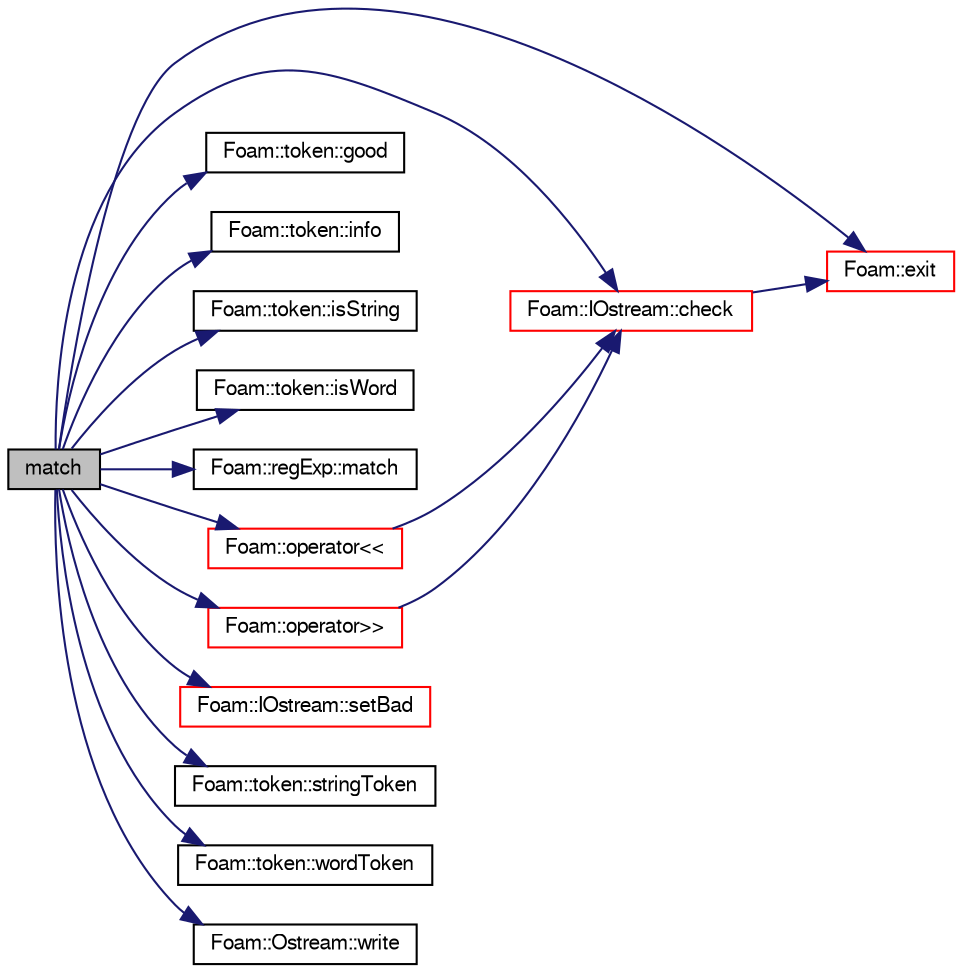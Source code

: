 digraph "match"
{
  bgcolor="transparent";
  edge [fontname="FreeSans",fontsize="10",labelfontname="FreeSans",labelfontsize="10"];
  node [fontname="FreeSans",fontsize="10",shape=record];
  rankdir="LR";
  Node5385 [label="match",height=0.2,width=0.4,color="black", fillcolor="grey75", style="filled", fontcolor="black"];
  Node5385 -> Node5386 [color="midnightblue",fontsize="10",style="solid",fontname="FreeSans"];
  Node5386 [label="Foam::IOstream::check",height=0.2,width=0.4,color="red",URL="$a26226.html#a367eb3425fc4e8270e2aa961df8ac8a5",tooltip="Check IOstream status for given operation. "];
  Node5386 -> Node5388 [color="midnightblue",fontsize="10",style="solid",fontname="FreeSans"];
  Node5388 [label="Foam::exit",height=0.2,width=0.4,color="red",URL="$a21124.html#a06ca7250d8e89caf05243ec094843642"];
  Node5385 -> Node5388 [color="midnightblue",fontsize="10",style="solid",fontname="FreeSans"];
  Node5385 -> Node5435 [color="midnightblue",fontsize="10",style="solid",fontname="FreeSans"];
  Node5435 [label="Foam::token::good",height=0.2,width=0.4,color="black",URL="$a26306.html#abdcc7f96f487faadc7769afcf58fe992"];
  Node5385 -> Node5436 [color="midnightblue",fontsize="10",style="solid",fontname="FreeSans"];
  Node5436 [label="Foam::token::info",height=0.2,width=0.4,color="black",URL="$a26306.html#a861a626214ad30bd8e7ab3a8caae9966",tooltip="Return info proxy. "];
  Node5385 -> Node5437 [color="midnightblue",fontsize="10",style="solid",fontname="FreeSans"];
  Node5437 [label="Foam::token::isString",height=0.2,width=0.4,color="black",URL="$a26306.html#abc9dc0708ec1aae2309621664fa8e5a4"];
  Node5385 -> Node5438 [color="midnightblue",fontsize="10",style="solid",fontname="FreeSans"];
  Node5438 [label="Foam::token::isWord",height=0.2,width=0.4,color="black",URL="$a26306.html#ace6d5ecd2736d19990a7c12e0fe5a745"];
  Node5385 -> Node5439 [color="midnightblue",fontsize="10",style="solid",fontname="FreeSans"];
  Node5439 [label="Foam::regExp::match",height=0.2,width=0.4,color="black",URL="$a28538.html#ad5a83069d616966d5397efd0edcfc939",tooltip="Return true if it matches the entire string. "];
  Node5385 -> Node5440 [color="midnightblue",fontsize="10",style="solid",fontname="FreeSans"];
  Node5440 [label="Foam::operator\<\<",height=0.2,width=0.4,color="red",URL="$a21124.html#ae86a76a63deefbe1a4490c873ad8e1b2"];
  Node5440 -> Node5386 [color="midnightblue",fontsize="10",style="solid",fontname="FreeSans"];
  Node5385 -> Node5442 [color="midnightblue",fontsize="10",style="solid",fontname="FreeSans"];
  Node5442 [label="Foam::operator\>\>",height=0.2,width=0.4,color="red",URL="$a21124.html#a44f398e0525f8d7f48cead029868d845"];
  Node5442 -> Node5386 [color="midnightblue",fontsize="10",style="solid",fontname="FreeSans"];
  Node5385 -> Node5444 [color="midnightblue",fontsize="10",style="solid",fontname="FreeSans"];
  Node5444 [label="Foam::IOstream::setBad",height=0.2,width=0.4,color="red",URL="$a26226.html#a638b33dd25b3cd8ea7e846f04fd6a6a3",tooltip="Set stream to be bad. "];
  Node5385 -> Node5447 [color="midnightblue",fontsize="10",style="solid",fontname="FreeSans"];
  Node5447 [label="Foam::token::stringToken",height=0.2,width=0.4,color="black",URL="$a26306.html#a8bc98d24b39ac2531331c180035b6149"];
  Node5385 -> Node5448 [color="midnightblue",fontsize="10",style="solid",fontname="FreeSans"];
  Node5448 [label="Foam::token::wordToken",height=0.2,width=0.4,color="black",URL="$a26306.html#a65967674840943899f4163d527bd83bd"];
  Node5385 -> Node5449 [color="midnightblue",fontsize="10",style="solid",fontname="FreeSans"];
  Node5449 [label="Foam::Ostream::write",height=0.2,width=0.4,color="black",URL="$a26238.html#a81a19ad9e4098b4701cc8bab9a59d78b",tooltip="Write next token to stream. "];
}
